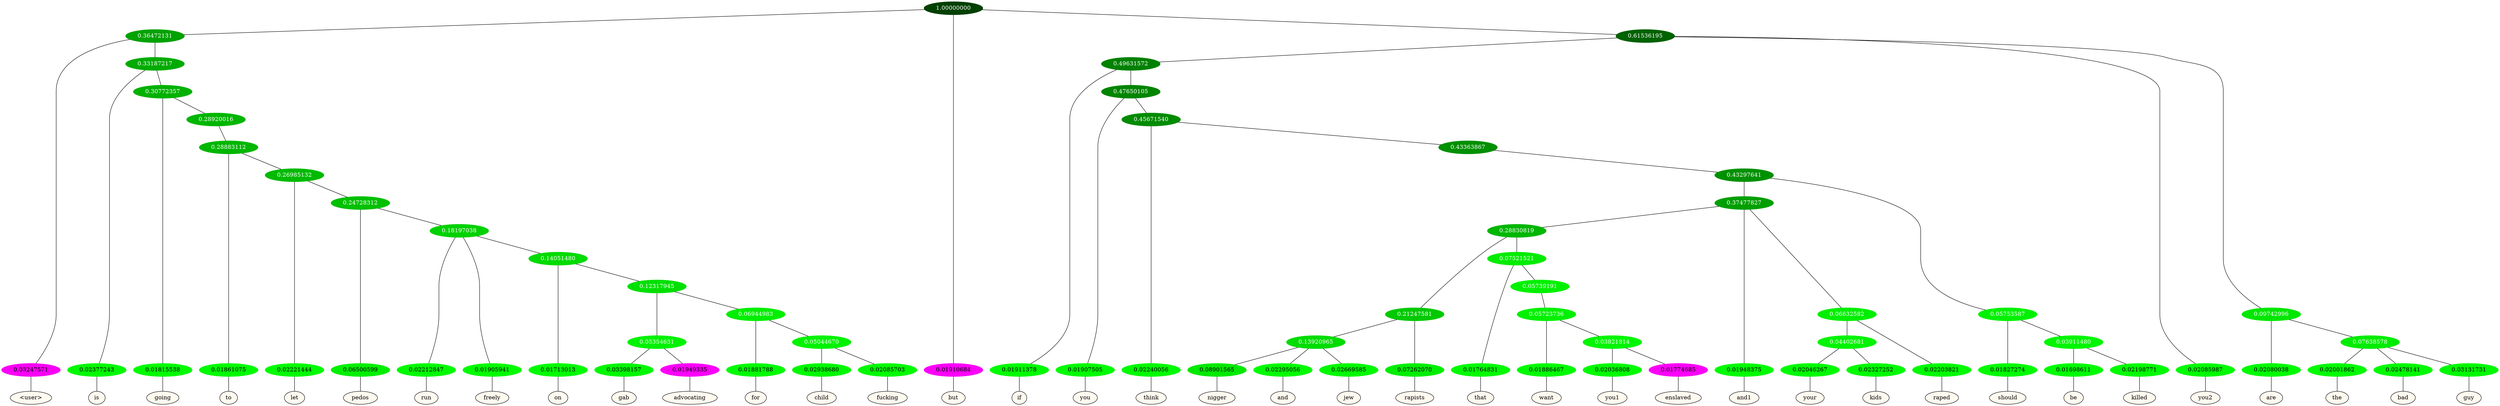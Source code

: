 graph {
	node [format=png height=0.15 nodesep=0.001 ordering=out overlap=prism overlap_scaling=0.01 ranksep=0.001 ratio=0.2 style=filled width=0.15]
	{
		rank=same
		a_w_4 [label="\<user\>" color=black fillcolor=floralwhite style="filled,solid"]
		a_w_9 [label=is color=black fillcolor=floralwhite style="filled,solid"]
		a_w_15 [label=going color=black fillcolor=floralwhite style="filled,solid"]
		a_w_25 [label=to color=black fillcolor=floralwhite style="filled,solid"]
		a_w_28 [label=let color=black fillcolor=floralwhite style="filled,solid"]
		a_w_32 [label=pedos color=black fillcolor=floralwhite style="filled,solid"]
		a_w_39 [label=run color=black fillcolor=floralwhite style="filled,solid"]
		a_w_40 [label=freely color=black fillcolor=floralwhite style="filled,solid"]
		a_w_48 [label=on color=black fillcolor=floralwhite style="filled,solid"]
		a_w_62 [label=gab color=black fillcolor=floralwhite style="filled,solid"]
		a_w_63 [label=advocating color=black fillcolor=floralwhite style="filled,solid"]
		a_w_64 [label=for color=black fillcolor=floralwhite style="filled,solid"]
		a_w_68 [label=child color=black fillcolor=floralwhite style="filled,solid"]
		a_w_69 [label=fucking color=black fillcolor=floralwhite style="filled,solid"]
		a_w_2 [label=but color=black fillcolor=floralwhite style="filled,solid"]
		a_w_11 [label=if color=black fillcolor=floralwhite style="filled,solid"]
		a_w_17 [label=you color=black fillcolor=floralwhite style="filled,solid"]
		a_w_23 [label=think color=black fillcolor=floralwhite style="filled,solid"]
		a_w_58 [label=nigger color=black fillcolor=floralwhite style="filled,solid"]
		a_w_59 [label=and color=black fillcolor=floralwhite style="filled,solid"]
		a_w_60 [label=jew color=black fillcolor=floralwhite style="filled,solid"]
		a_w_51 [label=rapists color=black fillcolor=floralwhite style="filled,solid"]
		a_w_52 [label=that color=black fillcolor=floralwhite style="filled,solid"]
		a_w_66 [label=want color=black fillcolor=floralwhite style="filled,solid"]
		a_w_70 [label=you1 color=black fillcolor=floralwhite style="filled,solid"]
		a_w_71 [label=enslaved color=black fillcolor=floralwhite style="filled,solid"]
		a_w_35 [label=and1 color=black fillcolor=floralwhite style="filled,solid"]
		a_w_54 [label=your color=black fillcolor=floralwhite style="filled,solid"]
		a_w_55 [label=kids color=black fillcolor=floralwhite style="filled,solid"]
		a_w_45 [label=raped color=black fillcolor=floralwhite style="filled,solid"]
		a_w_37 [label=should color=black fillcolor=floralwhite style="filled,solid"]
		a_w_46 [label=be color=black fillcolor=floralwhite style="filled,solid"]
		a_w_47 [label=killed color=black fillcolor=floralwhite style="filled,solid"]
		a_w_7 [label=you2 color=black fillcolor=floralwhite style="filled,solid"]
		a_w_13 [label=are color=black fillcolor=floralwhite style="filled,solid"]
		a_w_19 [label=the color=black fillcolor=floralwhite style="filled,solid"]
		a_w_20 [label=bad color=black fillcolor=floralwhite style="filled,solid"]
		a_w_21 [label=guy color=black fillcolor=floralwhite style="filled,solid"]
	}
	a_n_4 -- a_w_4
	a_n_9 -- a_w_9
	a_n_15 -- a_w_15
	a_n_25 -- a_w_25
	a_n_28 -- a_w_28
	a_n_32 -- a_w_32
	a_n_39 -- a_w_39
	a_n_40 -- a_w_40
	a_n_48 -- a_w_48
	a_n_62 -- a_w_62
	a_n_63 -- a_w_63
	a_n_64 -- a_w_64
	a_n_68 -- a_w_68
	a_n_69 -- a_w_69
	a_n_2 -- a_w_2
	a_n_11 -- a_w_11
	a_n_17 -- a_w_17
	a_n_23 -- a_w_23
	a_n_58 -- a_w_58
	a_n_59 -- a_w_59
	a_n_60 -- a_w_60
	a_n_51 -- a_w_51
	a_n_52 -- a_w_52
	a_n_66 -- a_w_66
	a_n_70 -- a_w_70
	a_n_71 -- a_w_71
	a_n_35 -- a_w_35
	a_n_54 -- a_w_54
	a_n_55 -- a_w_55
	a_n_45 -- a_w_45
	a_n_37 -- a_w_37
	a_n_46 -- a_w_46
	a_n_47 -- a_w_47
	a_n_7 -- a_w_7
	a_n_13 -- a_w_13
	a_n_19 -- a_w_19
	a_n_20 -- a_w_20
	a_n_21 -- a_w_21
	{
		rank=same
		a_n_4 [label=0.03247571 color="0.835 1.000 0.968" fontcolor=black]
		a_n_9 [label=0.02377243 color="0.334 1.000 0.976" fontcolor=black]
		a_n_15 [label=0.01815538 color="0.334 1.000 0.982" fontcolor=black]
		a_n_25 [label=0.01861075 color="0.334 1.000 0.981" fontcolor=black]
		a_n_28 [label=0.02221444 color="0.334 1.000 0.978" fontcolor=black]
		a_n_32 [label=0.06500599 color="0.334 1.000 0.935" fontcolor=black]
		a_n_39 [label=0.02212847 color="0.334 1.000 0.978" fontcolor=black]
		a_n_40 [label=0.01905941 color="0.334 1.000 0.981" fontcolor=black]
		a_n_48 [label=0.01713013 color="0.334 1.000 0.983" fontcolor=black]
		a_n_62 [label=0.03398157 color="0.334 1.000 0.966" fontcolor=black]
		a_n_63 [label=0.01949335 color="0.835 1.000 0.981" fontcolor=black]
		a_n_64 [label=0.01881788 color="0.334 1.000 0.981" fontcolor=black]
		a_n_68 [label=0.02938680 color="0.334 1.000 0.971" fontcolor=black]
		a_n_69 [label=0.02085703 color="0.334 1.000 0.979" fontcolor=black]
		a_n_2 [label=0.01910684 color="0.835 1.000 0.981" fontcolor=black]
		a_n_11 [label=0.01911378 color="0.334 1.000 0.981" fontcolor=black]
		a_n_17 [label=0.01907505 color="0.334 1.000 0.981" fontcolor=black]
		a_n_23 [label=0.02240056 color="0.334 1.000 0.978" fontcolor=black]
		a_n_58 [label=0.08901565 color="0.334 1.000 0.911" fontcolor=black]
		a_n_59 [label=0.02295056 color="0.334 1.000 0.977" fontcolor=black]
		a_n_60 [label=0.02669585 color="0.334 1.000 0.973" fontcolor=black]
		a_n_51 [label=0.07262070 color="0.334 1.000 0.927" fontcolor=black]
		a_n_52 [label=0.01764831 color="0.334 1.000 0.982" fontcolor=black]
		a_n_66 [label=0.01886467 color="0.334 1.000 0.981" fontcolor=black]
		a_n_70 [label=0.02036808 color="0.334 1.000 0.980" fontcolor=black]
		a_n_71 [label=0.01774685 color="0.835 1.000 0.982" fontcolor=black]
		a_n_35 [label=0.01948375 color="0.334 1.000 0.981" fontcolor=black]
		a_n_54 [label=0.02046267 color="0.334 1.000 0.980" fontcolor=black]
		a_n_55 [label=0.02327252 color="0.334 1.000 0.977" fontcolor=black]
		a_n_45 [label=0.02203821 color="0.334 1.000 0.978" fontcolor=black]
		a_n_37 [label=0.01827274 color="0.334 1.000 0.982" fontcolor=black]
		a_n_46 [label=0.01698611 color="0.334 1.000 0.983" fontcolor=black]
		a_n_47 [label=0.02198771 color="0.334 1.000 0.978" fontcolor=black]
		a_n_7 [label=0.02085987 color="0.334 1.000 0.979" fontcolor=black]
		a_n_13 [label=0.02080038 color="0.334 1.000 0.979" fontcolor=black]
		a_n_19 [label=0.02001862 color="0.334 1.000 0.980" fontcolor=black]
		a_n_20 [label=0.02478141 color="0.334 1.000 0.975" fontcolor=black]
		a_n_21 [label=0.03131731 color="0.334 1.000 0.969" fontcolor=black]
	}
	a_n_0 [label=1.00000000 color="0.334 1.000 0.250" fontcolor=grey99]
	a_n_1 [label=0.36472131 color="0.334 1.000 0.635" fontcolor=grey99]
	a_n_0 -- a_n_1
	a_n_0 -- a_n_2
	a_n_3 [label=0.61536195 color="0.334 1.000 0.385" fontcolor=grey99]
	a_n_0 -- a_n_3
	a_n_1 -- a_n_4
	a_n_5 [label=0.33187217 color="0.334 1.000 0.668" fontcolor=grey99]
	a_n_1 -- a_n_5
	a_n_6 [label=0.49631572 color="0.334 1.000 0.504" fontcolor=grey99]
	a_n_3 -- a_n_6
	a_n_3 -- a_n_7
	a_n_8 [label=0.09742996 color="0.334 1.000 0.903" fontcolor=grey99]
	a_n_3 -- a_n_8
	a_n_5 -- a_n_9
	a_n_10 [label=0.30772357 color="0.334 1.000 0.692" fontcolor=grey99]
	a_n_5 -- a_n_10
	a_n_6 -- a_n_11
	a_n_12 [label=0.47650105 color="0.334 1.000 0.523" fontcolor=grey99]
	a_n_6 -- a_n_12
	a_n_8 -- a_n_13
	a_n_14 [label=0.07638578 color="0.334 1.000 0.924" fontcolor=grey99]
	a_n_8 -- a_n_14
	a_n_10 -- a_n_15
	a_n_16 [label=0.28920016 color="0.334 1.000 0.711" fontcolor=grey99]
	a_n_10 -- a_n_16
	a_n_12 -- a_n_17
	a_n_18 [label=0.45671540 color="0.334 1.000 0.543" fontcolor=grey99]
	a_n_12 -- a_n_18
	a_n_14 -- a_n_19
	a_n_14 -- a_n_20
	a_n_14 -- a_n_21
	a_n_22 [label=0.28883112 color="0.334 1.000 0.711" fontcolor=grey99]
	a_n_16 -- a_n_22
	a_n_18 -- a_n_23
	a_n_24 [label=0.43363867 color="0.334 1.000 0.566" fontcolor=grey99]
	a_n_18 -- a_n_24
	a_n_22 -- a_n_25
	a_n_26 [label=0.26985132 color="0.334 1.000 0.730" fontcolor=grey99]
	a_n_22 -- a_n_26
	a_n_27 [label=0.43297641 color="0.334 1.000 0.567" fontcolor=grey99]
	a_n_24 -- a_n_27
	a_n_26 -- a_n_28
	a_n_29 [label=0.24728312 color="0.334 1.000 0.753" fontcolor=grey99]
	a_n_26 -- a_n_29
	a_n_30 [label=0.37477827 color="0.334 1.000 0.625" fontcolor=grey99]
	a_n_27 -- a_n_30
	a_n_31 [label=0.05753587 color="0.334 1.000 0.942" fontcolor=grey99]
	a_n_27 -- a_n_31
	a_n_29 -- a_n_32
	a_n_33 [label=0.18197038 color="0.334 1.000 0.818" fontcolor=grey99]
	a_n_29 -- a_n_33
	a_n_34 [label=0.28830819 color="0.334 1.000 0.712" fontcolor=grey99]
	a_n_30 -- a_n_34
	a_n_30 -- a_n_35
	a_n_36 [label=0.06632582 color="0.334 1.000 0.934" fontcolor=grey99]
	a_n_30 -- a_n_36
	a_n_31 -- a_n_37
	a_n_38 [label=0.03911480 color="0.334 1.000 0.961" fontcolor=grey99]
	a_n_31 -- a_n_38
	a_n_33 -- a_n_39
	a_n_33 -- a_n_40
	a_n_41 [label=0.14051480 color="0.334 1.000 0.859" fontcolor=grey99]
	a_n_33 -- a_n_41
	a_n_42 [label=0.21247581 color="0.334 1.000 0.788" fontcolor=grey99]
	a_n_34 -- a_n_42
	a_n_43 [label=0.07521521 color="0.334 1.000 0.925" fontcolor=grey99]
	a_n_34 -- a_n_43
	a_n_44 [label=0.04402681 color="0.334 1.000 0.956" fontcolor=grey99]
	a_n_36 -- a_n_44
	a_n_36 -- a_n_45
	a_n_38 -- a_n_46
	a_n_38 -- a_n_47
	a_n_41 -- a_n_48
	a_n_49 [label=0.12317945 color="0.334 1.000 0.877" fontcolor=grey99]
	a_n_41 -- a_n_49
	a_n_50 [label=0.13920965 color="0.334 1.000 0.861" fontcolor=grey99]
	a_n_42 -- a_n_50
	a_n_42 -- a_n_51
	a_n_43 -- a_n_52
	a_n_53 [label=0.05739191 color="0.334 1.000 0.943" fontcolor=grey99]
	a_n_43 -- a_n_53
	a_n_44 -- a_n_54
	a_n_44 -- a_n_55
	a_n_56 [label=0.05354631 color="0.334 1.000 0.946" fontcolor=grey99]
	a_n_49 -- a_n_56
	a_n_57 [label=0.06944983 color="0.334 1.000 0.931" fontcolor=grey99]
	a_n_49 -- a_n_57
	a_n_50 -- a_n_58
	a_n_50 -- a_n_59
	a_n_50 -- a_n_60
	a_n_61 [label=0.05723736 color="0.334 1.000 0.943" fontcolor=grey99]
	a_n_53 -- a_n_61
	a_n_56 -- a_n_62
	a_n_56 -- a_n_63
	a_n_57 -- a_n_64
	a_n_65 [label=0.05044670 color="0.334 1.000 0.950" fontcolor=grey99]
	a_n_57 -- a_n_65
	a_n_61 -- a_n_66
	a_n_67 [label=0.03821814 color="0.334 1.000 0.962" fontcolor=grey99]
	a_n_61 -- a_n_67
	a_n_65 -- a_n_68
	a_n_65 -- a_n_69
	a_n_67 -- a_n_70
	a_n_67 -- a_n_71
}
